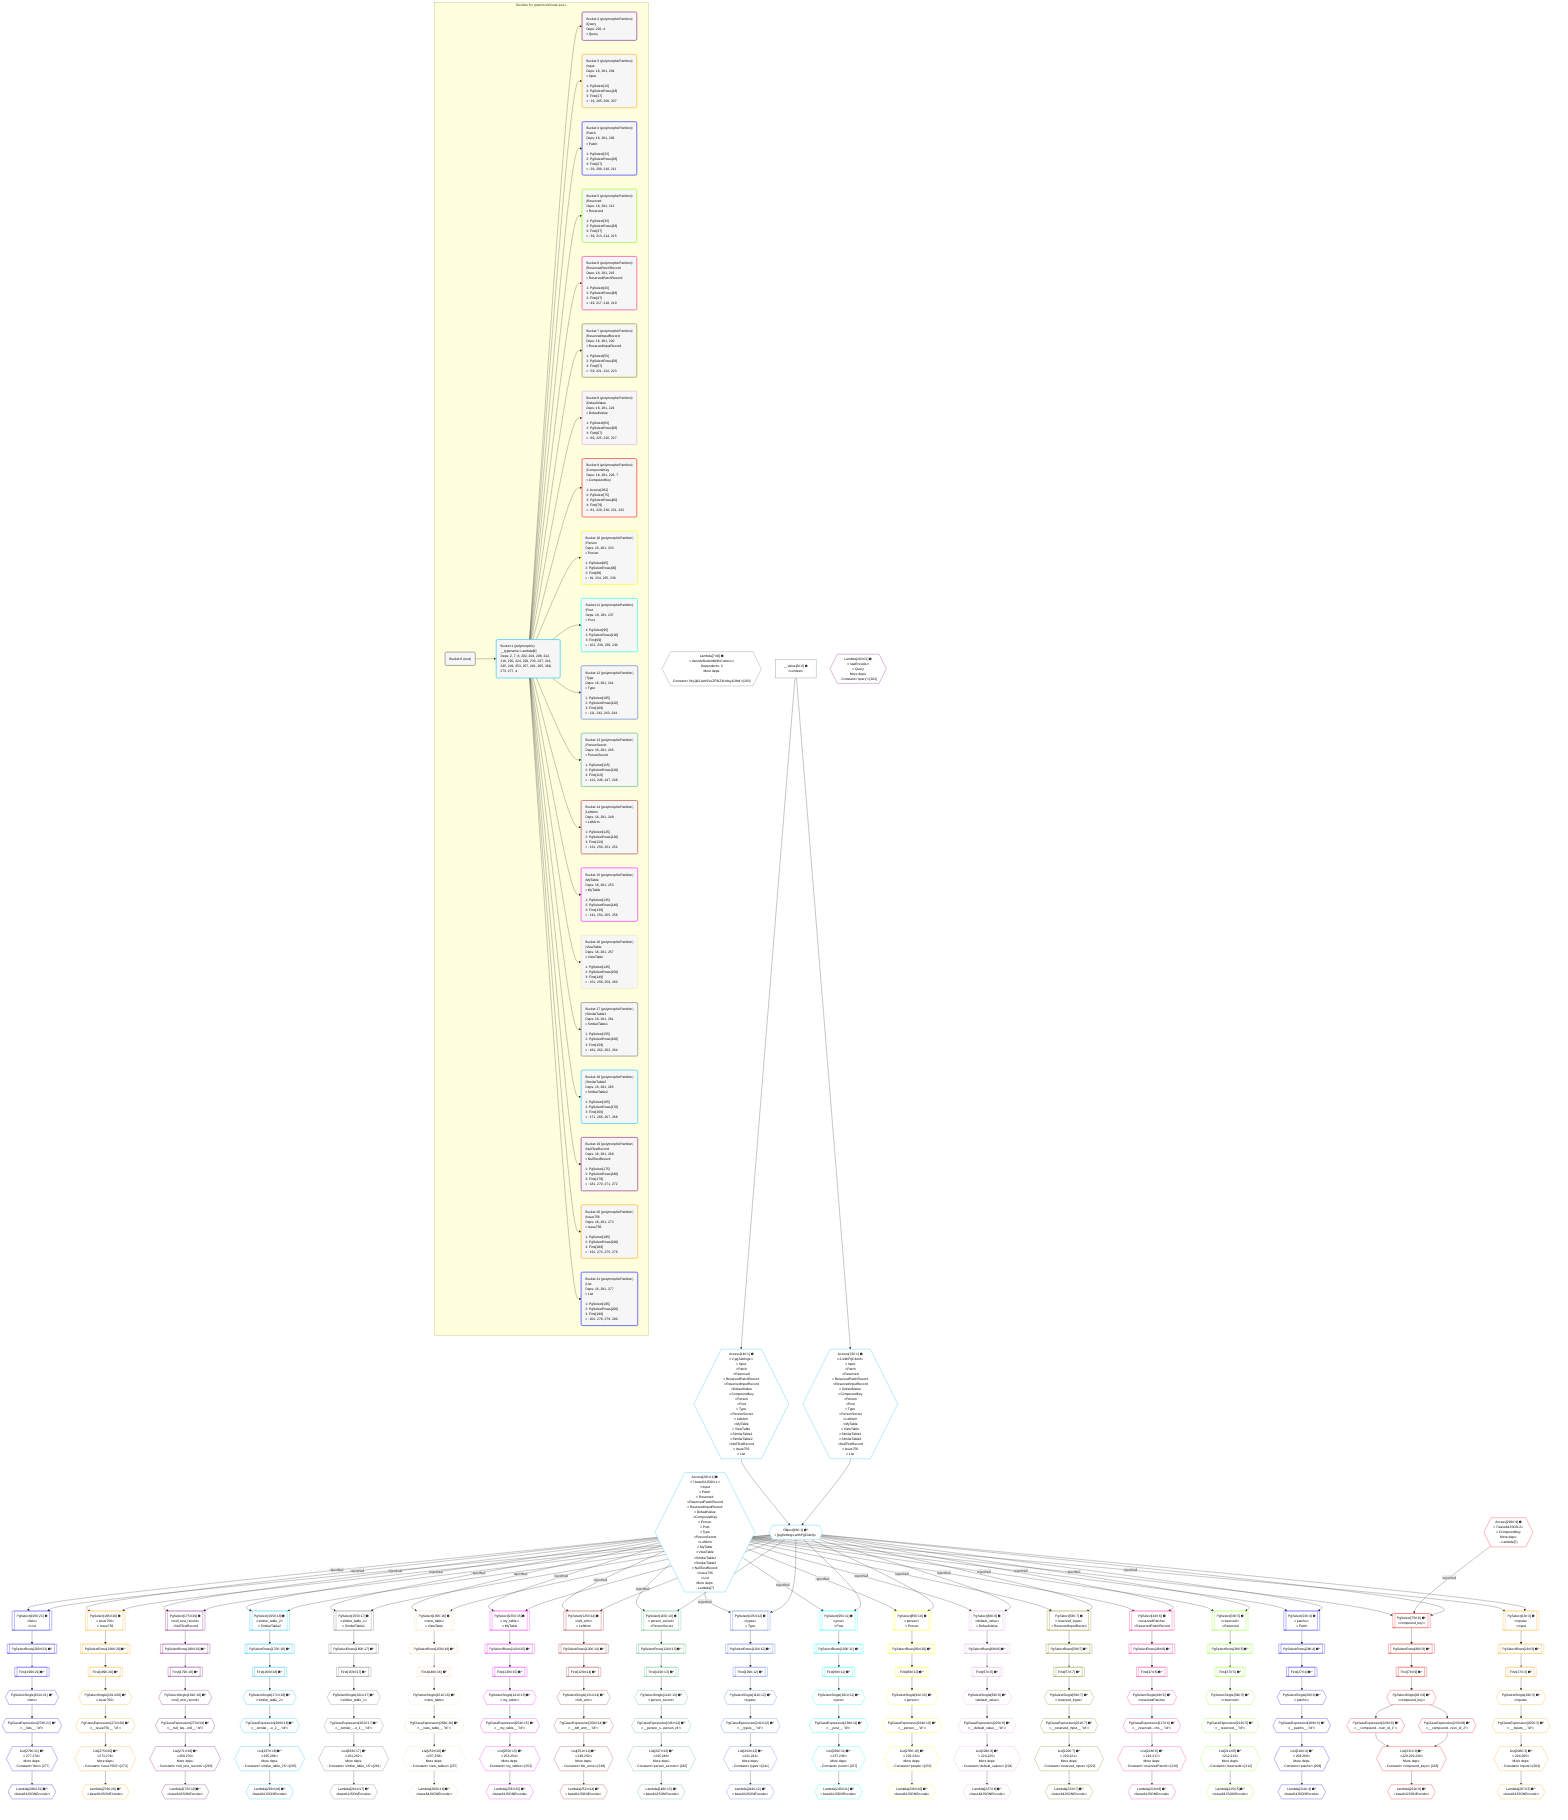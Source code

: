 %%{init: {'themeVariables': { 'fontSize': '12px'}}}%%
graph TD
    classDef path fill:#eee,stroke:#000,color:#000
    classDef plan fill:#fff,stroke-width:1px,color:#000
    classDef itemplan fill:#fff,stroke-width:2px,color:#000
    classDef unbatchedplan fill:#dff,stroke-width:1px,color:#000
    classDef sideeffectplan fill:#fcc,stroke-width:2px,color:#000
    classDef bucket fill:#f6f6f6,color:#000,stroke-width:2px,text-align:left

    subgraph "Buckets for queries/v4/node-just-c"
    Bucket0("Bucket 0 (root)"):::bucket
    Bucket1("Bucket 1 (polymorphic)<br />__typename: Lambda[8]<br />Deps: 2, 7, 8, 202, 204, 208, 212, 216, 220, 224, 228, 233, 237, 241, 245, 249, 253, 257, 261, 265, 269, 273, 277, 4"):::bucket
    Bucket2("Bucket 2 (polymorphicPartition)<br />|Query<br />Deps: 202, 4<br />ᐳQuery"):::bucket
    Bucket3("Bucket 3 (polymorphicPartition)<br />|Input<br />Deps: 16, 281, 204<br />ᐳInput<br /><br />1: PgSelect[13]<br />2: PgSelectRows[18]<br />3: First[17]<br />ᐳ: 19, 205, 206, 207"):::bucket
    Bucket4("Bucket 4 (polymorphicPartition)<br />|Patch<br />Deps: 16, 281, 208<br />ᐳPatch<br /><br />1: PgSelect[23]<br />2: PgSelectRows[28]<br />3: First[27]<br />ᐳ: 29, 209, 210, 211"):::bucket
    Bucket5("Bucket 5 (polymorphicPartition)<br />|Reserved<br />Deps: 16, 281, 212<br />ᐳReserved<br /><br />1: PgSelect[33]<br />2: PgSelectRows[38]<br />3: First[37]<br />ᐳ: 39, 213, 214, 215"):::bucket
    Bucket6("Bucket 6 (polymorphicPartition)<br />|ReservedPatchRecord<br />Deps: 16, 281, 216<br />ᐳReservedPatchRecord<br /><br />1: PgSelect[43]<br />2: PgSelectRows[48]<br />3: First[47]<br />ᐳ: 49, 217, 218, 219"):::bucket
    Bucket7("Bucket 7 (polymorphicPartition)<br />|ReservedInputRecord<br />Deps: 16, 281, 220<br />ᐳReservedInputRecord<br /><br />1: PgSelect[53]<br />2: PgSelectRows[58]<br />3: First[57]<br />ᐳ: 59, 221, 222, 223"):::bucket
    Bucket8("Bucket 8 (polymorphicPartition)<br />|DefaultValue<br />Deps: 16, 281, 224<br />ᐳDefaultValue<br /><br />1: PgSelect[63]<br />2: PgSelectRows[68]<br />3: First[67]<br />ᐳ: 69, 225, 226, 227"):::bucket
    Bucket9("Bucket 9 (polymorphicPartition)<br />|CompoundKey<br />Deps: 16, 281, 228, 7<br />ᐳCompoundKey<br /><br />1: Access[282]<br />2: PgSelect[75]<br />3: PgSelectRows[80]<br />4: First[79]<br />ᐳ: 81, 229, 230, 231, 232"):::bucket
    Bucket10("Bucket 10 (polymorphicPartition)<br />|Person<br />Deps: 16, 281, 233<br />ᐳPerson<br /><br />1: PgSelect[85]<br />2: PgSelectRows[90]<br />3: First[89]<br />ᐳ: 91, 234, 235, 236"):::bucket
    Bucket11("Bucket 11 (polymorphicPartition)<br />|Post<br />Deps: 16, 281, 237<br />ᐳPost<br /><br />1: PgSelect[95]<br />2: PgSelectRows[100]<br />3: First[99]<br />ᐳ: 101, 238, 239, 240"):::bucket
    Bucket12("Bucket 12 (polymorphicPartition)<br />|Type<br />Deps: 16, 281, 241<br />ᐳType<br /><br />1: PgSelect[105]<br />2: PgSelectRows[110]<br />3: First[109]<br />ᐳ: 111, 242, 243, 244"):::bucket
    Bucket13("Bucket 13 (polymorphicPartition)<br />|PersonSecret<br />Deps: 16, 281, 245<br />ᐳPersonSecret<br /><br />1: PgSelect[115]<br />2: PgSelectRows[120]<br />3: First[119]<br />ᐳ: 121, 246, 247, 248"):::bucket
    Bucket14("Bucket 14 (polymorphicPartition)<br />|LeftArm<br />Deps: 16, 281, 249<br />ᐳLeftArm<br /><br />1: PgSelect[125]<br />2: PgSelectRows[130]<br />3: First[129]<br />ᐳ: 131, 250, 251, 252"):::bucket
    Bucket15("Bucket 15 (polymorphicPartition)<br />|MyTable<br />Deps: 16, 281, 253<br />ᐳMyTable<br /><br />1: PgSelect[135]<br />2: PgSelectRows[140]<br />3: First[139]<br />ᐳ: 141, 254, 255, 256"):::bucket
    Bucket16("Bucket 16 (polymorphicPartition)<br />|ViewTable<br />Deps: 16, 281, 257<br />ᐳViewTable<br /><br />1: PgSelect[145]<br />2: PgSelectRows[150]<br />3: First[149]<br />ᐳ: 151, 258, 259, 260"):::bucket
    Bucket17("Bucket 17 (polymorphicPartition)<br />|SimilarTable1<br />Deps: 16, 281, 261<br />ᐳSimilarTable1<br /><br />1: PgSelect[155]<br />2: PgSelectRows[160]<br />3: First[159]<br />ᐳ: 161, 262, 263, 264"):::bucket
    Bucket18("Bucket 18 (polymorphicPartition)<br />|SimilarTable2<br />Deps: 16, 281, 265<br />ᐳSimilarTable2<br /><br />1: PgSelect[165]<br />2: PgSelectRows[170]<br />3: First[169]<br />ᐳ: 171, 266, 267, 268"):::bucket
    Bucket19("Bucket 19 (polymorphicPartition)<br />|NullTestRecord<br />Deps: 16, 281, 269<br />ᐳNullTestRecord<br /><br />1: PgSelect[175]<br />2: PgSelectRows[180]<br />3: First[179]<br />ᐳ: 181, 270, 271, 272"):::bucket
    Bucket20("Bucket 20 (polymorphicPartition)<br />|Issue756<br />Deps: 16, 281, 273<br />ᐳIssue756<br /><br />1: PgSelect[185]<br />2: PgSelectRows[190]<br />3: First[189]<br />ᐳ: 191, 274, 275, 276"):::bucket
    Bucket21("Bucket 21 (polymorphicPartition)<br />|List<br />Deps: 16, 281, 277<br />ᐳList<br /><br />1: PgSelect[195]<br />2: PgSelectRows[200]<br />3: First[199]<br />ᐳ: 201, 278, 279, 280"):::bucket
    end
    Bucket0 --> Bucket1
    Bucket1 --> Bucket2 & Bucket3 & Bucket4 & Bucket5 & Bucket6 & Bucket7 & Bucket8 & Bucket9 & Bucket10 & Bucket11 & Bucket12 & Bucket13 & Bucket14 & Bucket15 & Bucket16 & Bucket17 & Bucket18 & Bucket19 & Bucket20 & Bucket21

    %% plan dependencies
    Lambda7{{"Lambda[7∈0] ➊<br />ᐸdecodeNodeIdWithCodecsᐳ<br />Dependents: 3<br />More deps:<br />- Constantᐸ'WyJjb21wb3VuZF9rZXlzIiwyLDNd'ᐳ[283]"}}:::plan
    __Value2["__Value[2∈0] ➊<br />ᐸcontextᐳ"]:::plan
    Object16{{"Object[16∈1] ➊^<br />ᐸ{pgSettings,withPgClient}ᐳ"}}:::plan
    Access14{{"Access[14∈1] ➊<br />ᐸ2.pgSettingsᐳ<br />ᐳInput<br />ᐳPatch<br />ᐳReserved<br />ᐳReservedPatchRecord<br />ᐳReservedInputRecord<br />ᐳDefaultValue<br />ᐳCompoundKey<br />ᐳPerson<br />ᐳPost<br />ᐳType<br />ᐳPersonSecret<br />ᐳLeftArm<br />ᐳMyTable<br />ᐳViewTable<br />ᐳSimilarTable1<br />ᐳSimilarTable2<br />ᐳNullTestRecord<br />ᐳIssue756<br />ᐳList"}}:::plan
    Access15{{"Access[15∈1] ➊<br />ᐸ2.withPgClientᐳ<br />ᐳInput<br />ᐳPatch<br />ᐳReserved<br />ᐳReservedPatchRecord<br />ᐳReservedInputRecord<br />ᐳDefaultValue<br />ᐳCompoundKey<br />ᐳPerson<br />ᐳPost<br />ᐳType<br />ᐳPersonSecret<br />ᐳLeftArm<br />ᐳMyTable<br />ᐳViewTable<br />ᐳSimilarTable1<br />ᐳSimilarTable2<br />ᐳNullTestRecord<br />ᐳIssue756<br />ᐳList"}}:::plan
    Access14 & Access15 --> Object16
    __Value2 --> Access14
    __Value2 --> Access15
    Access281{{"Access[281∈1] ➊<br />ᐸ7.base64JSON.1ᐳ<br />ᐳInput<br />ᐳPatch<br />ᐳReserved<br />ᐳReservedPatchRecord<br />ᐳReservedInputRecord<br />ᐳDefaultValue<br />ᐳCompoundKey<br />ᐳPerson<br />ᐳPost<br />ᐳType<br />ᐳPersonSecret<br />ᐳLeftArm<br />ᐳMyTable<br />ᐳViewTable<br />ᐳSimilarTable1<br />ᐳSimilarTable2<br />ᐳNullTestRecord<br />ᐳIssue756<br />ᐳList<br />More deps:<br />- Lambda[7]"}}:::plan
    Lambda203{{"Lambda[203∈2] ➊<br />ᐸrawEncodeᐳ<br />ᐳQuery<br />More deps:<br />- Constantᐸ'query'ᐳ[202]"}}:::plan
    PgSelect13[["PgSelect[13∈3] ➊<br />ᐸinputsᐳ<br />ᐳInput"]]:::plan
    Access281 -->|rejectNull| PgSelect13
    Object16 --> PgSelect13
    List206{{"List[206∈3] ➊^<br />ᐸ204,205ᐳ<br />More deps:<br />- Constantᐸ'inputs'ᐳ[204]"}}:::plan
    PgClassExpression205{{"PgClassExpression[205∈3] ➊^<br />ᐸ__inputs__.”id”ᐳ"}}:::plan
    PgClassExpression205 --> List206
    First17[["First[17∈3] ➊^"]]:::plan
    PgSelectRows18[["PgSelectRows[18∈3] ➊^"]]:::plan
    PgSelectRows18 --> First17
    PgSelect13 --> PgSelectRows18
    PgSelectSingle19{{"PgSelectSingle[19∈3] ➊^<br />ᐸinputsᐳ"}}:::plan
    First17 --> PgSelectSingle19
    PgSelectSingle19 --> PgClassExpression205
    Lambda207{{"Lambda[207∈3] ➊^<br />ᐸbase64JSONEncodeᐳ"}}:::plan
    List206 --> Lambda207
    PgSelect23[["PgSelect[23∈4] ➊<br />ᐸpatchsᐳ<br />ᐳPatch"]]:::plan
    Access281 -->|rejectNull| PgSelect23
    Object16 --> PgSelect23
    List210{{"List[210∈4] ➊^<br />ᐸ208,209ᐳ<br />More deps:<br />- Constantᐸ'patchs'ᐳ[208]"}}:::plan
    PgClassExpression209{{"PgClassExpression[209∈4] ➊^<br />ᐸ__patchs__.”id”ᐳ"}}:::plan
    PgClassExpression209 --> List210
    First27[["First[27∈4] ➊^"]]:::plan
    PgSelectRows28[["PgSelectRows[28∈4] ➊^"]]:::plan
    PgSelectRows28 --> First27
    PgSelect23 --> PgSelectRows28
    PgSelectSingle29{{"PgSelectSingle[29∈4] ➊^<br />ᐸpatchsᐳ"}}:::plan
    First27 --> PgSelectSingle29
    PgSelectSingle29 --> PgClassExpression209
    Lambda211{{"Lambda[211∈4] ➊^<br />ᐸbase64JSONEncodeᐳ"}}:::plan
    List210 --> Lambda211
    PgSelect33[["PgSelect[33∈5] ➊<br />ᐸreservedᐳ<br />ᐳReserved"]]:::plan
    Access281 -->|rejectNull| PgSelect33
    Object16 --> PgSelect33
    List214{{"List[214∈5] ➊^<br />ᐸ212,213ᐳ<br />More deps:<br />- Constantᐸ'reserveds'ᐳ[212]"}}:::plan
    PgClassExpression213{{"PgClassExpression[213∈5] ➊^<br />ᐸ__reserved__.”id”ᐳ"}}:::plan
    PgClassExpression213 --> List214
    First37[["First[37∈5] ➊^"]]:::plan
    PgSelectRows38[["PgSelectRows[38∈5] ➊^"]]:::plan
    PgSelectRows38 --> First37
    PgSelect33 --> PgSelectRows38
    PgSelectSingle39{{"PgSelectSingle[39∈5] ➊^<br />ᐸreservedᐳ"}}:::plan
    First37 --> PgSelectSingle39
    PgSelectSingle39 --> PgClassExpression213
    Lambda215{{"Lambda[215∈5] ➊^<br />ᐸbase64JSONEncodeᐳ"}}:::plan
    List214 --> Lambda215
    PgSelect43[["PgSelect[43∈6] ➊<br />ᐸreservedPatchsᐳ<br />ᐳReservedPatchRecord"]]:::plan
    Access281 -->|rejectNull| PgSelect43
    Object16 --> PgSelect43
    List218{{"List[218∈6] ➊^<br />ᐸ216,217ᐳ<br />More deps:<br />- Constantᐸ'reservedPatchs'ᐳ[216]"}}:::plan
    PgClassExpression217{{"PgClassExpression[217∈6] ➊^<br />ᐸ__reserved...chs__.”id”ᐳ"}}:::plan
    PgClassExpression217 --> List218
    First47[["First[47∈6] ➊^"]]:::plan
    PgSelectRows48[["PgSelectRows[48∈6] ➊^"]]:::plan
    PgSelectRows48 --> First47
    PgSelect43 --> PgSelectRows48
    PgSelectSingle49{{"PgSelectSingle[49∈6] ➊^<br />ᐸreservedPatchsᐳ"}}:::plan
    First47 --> PgSelectSingle49
    PgSelectSingle49 --> PgClassExpression217
    Lambda219{{"Lambda[219∈6] ➊^<br />ᐸbase64JSONEncodeᐳ"}}:::plan
    List218 --> Lambda219
    PgSelect53[["PgSelect[53∈7] ➊<br />ᐸreserved_inputᐳ<br />ᐳReservedInputRecord"]]:::plan
    Access281 -->|rejectNull| PgSelect53
    Object16 --> PgSelect53
    List222{{"List[222∈7] ➊^<br />ᐸ220,221ᐳ<br />More deps:<br />- Constantᐸ'reserved_inputs'ᐳ[220]"}}:::plan
    PgClassExpression221{{"PgClassExpression[221∈7] ➊^<br />ᐸ__reserved_input__.”id”ᐳ"}}:::plan
    PgClassExpression221 --> List222
    First57[["First[57∈7] ➊^"]]:::plan
    PgSelectRows58[["PgSelectRows[58∈7] ➊^"]]:::plan
    PgSelectRows58 --> First57
    PgSelect53 --> PgSelectRows58
    PgSelectSingle59{{"PgSelectSingle[59∈7] ➊^<br />ᐸreserved_inputᐳ"}}:::plan
    First57 --> PgSelectSingle59
    PgSelectSingle59 --> PgClassExpression221
    Lambda223{{"Lambda[223∈7] ➊^<br />ᐸbase64JSONEncodeᐳ"}}:::plan
    List222 --> Lambda223
    PgSelect63[["PgSelect[63∈8] ➊<br />ᐸdefault_valueᐳ<br />ᐳDefaultValue"]]:::plan
    Access281 -->|rejectNull| PgSelect63
    Object16 --> PgSelect63
    List226{{"List[226∈8] ➊^<br />ᐸ224,225ᐳ<br />More deps:<br />- Constantᐸ'default_values'ᐳ[224]"}}:::plan
    PgClassExpression225{{"PgClassExpression[225∈8] ➊^<br />ᐸ__default_value__.”id”ᐳ"}}:::plan
    PgClassExpression225 --> List226
    First67[["First[67∈8] ➊^"]]:::plan
    PgSelectRows68[["PgSelectRows[68∈8] ➊^"]]:::plan
    PgSelectRows68 --> First67
    PgSelect63 --> PgSelectRows68
    PgSelectSingle69{{"PgSelectSingle[69∈8] ➊^<br />ᐸdefault_valueᐳ"}}:::plan
    First67 --> PgSelectSingle69
    PgSelectSingle69 --> PgClassExpression225
    Lambda227{{"Lambda[227∈8] ➊^<br />ᐸbase64JSONEncodeᐳ"}}:::plan
    List226 --> Lambda227
    PgSelect75[["PgSelect[75∈9] ➊^<br />ᐸcompound_keyᐳ"]]:::plan
    Access282{{"Access[282∈9] ➊<br />ᐸ7.base64JSON.2ᐳ<br />ᐳCompoundKey<br />More deps:<br />- Lambda[7]"}}:::plan
    Access281 -->|rejectNull| PgSelect75
    Access282 -->|rejectNull| PgSelect75
    Object16 --> PgSelect75
    List231{{"List[231∈9] ➊^<br />ᐸ228,229,230ᐳ<br />More deps:<br />- Constantᐸ'compound_keys'ᐳ[228]"}}:::plan
    PgClassExpression229{{"PgClassExpression[229∈9] ➊^<br />ᐸ__compound...rson_id_1”ᐳ"}}:::plan
    PgClassExpression230{{"PgClassExpression[230∈9] ➊^<br />ᐸ__compound...rson_id_2”ᐳ"}}:::plan
    PgClassExpression229 & PgClassExpression230 --> List231
    First79[["First[79∈9] ➊^"]]:::plan
    PgSelectRows80[["PgSelectRows[80∈9] ➊^"]]:::plan
    PgSelectRows80 --> First79
    PgSelect75 --> PgSelectRows80
    PgSelectSingle81{{"PgSelectSingle[81∈9] ➊^<br />ᐸcompound_keyᐳ"}}:::plan
    First79 --> PgSelectSingle81
    PgSelectSingle81 --> PgClassExpression229
    PgSelectSingle81 --> PgClassExpression230
    Lambda232{{"Lambda[232∈9] ➊^<br />ᐸbase64JSONEncodeᐳ"}}:::plan
    List231 --> Lambda232
    PgSelect85[["PgSelect[85∈10] ➊<br />ᐸpersonᐳ<br />ᐳPerson"]]:::plan
    Access281 -->|rejectNull| PgSelect85
    Object16 --> PgSelect85
    List235{{"List[235∈10] ➊^<br />ᐸ233,234ᐳ<br />More deps:<br />- Constantᐸ'people'ᐳ[233]"}}:::plan
    PgClassExpression234{{"PgClassExpression[234∈10] ➊^<br />ᐸ__person__.”id”ᐳ"}}:::plan
    PgClassExpression234 --> List235
    First89[["First[89∈10] ➊^"]]:::plan
    PgSelectRows90[["PgSelectRows[90∈10] ➊^"]]:::plan
    PgSelectRows90 --> First89
    PgSelect85 --> PgSelectRows90
    PgSelectSingle91{{"PgSelectSingle[91∈10] ➊^<br />ᐸpersonᐳ"}}:::plan
    First89 --> PgSelectSingle91
    PgSelectSingle91 --> PgClassExpression234
    Lambda236{{"Lambda[236∈10] ➊^<br />ᐸbase64JSONEncodeᐳ"}}:::plan
    List235 --> Lambda236
    PgSelect95[["PgSelect[95∈11] ➊<br />ᐸpostᐳ<br />ᐳPost"]]:::plan
    Access281 -->|rejectNull| PgSelect95
    Object16 --> PgSelect95
    List239{{"List[239∈11] ➊^<br />ᐸ237,238ᐳ<br />More deps:<br />- Constantᐸ'posts'ᐳ[237]"}}:::plan
    PgClassExpression238{{"PgClassExpression[238∈11] ➊^<br />ᐸ__post__.”id”ᐳ"}}:::plan
    PgClassExpression238 --> List239
    First99[["First[99∈11] ➊^"]]:::plan
    PgSelectRows100[["PgSelectRows[100∈11] ➊^"]]:::plan
    PgSelectRows100 --> First99
    PgSelect95 --> PgSelectRows100
    PgSelectSingle101{{"PgSelectSingle[101∈11] ➊^<br />ᐸpostᐳ"}}:::plan
    First99 --> PgSelectSingle101
    PgSelectSingle101 --> PgClassExpression238
    Lambda240{{"Lambda[240∈11] ➊^<br />ᐸbase64JSONEncodeᐳ"}}:::plan
    List239 --> Lambda240
    PgSelect105[["PgSelect[105∈12] ➊<br />ᐸtypesᐳ<br />ᐳType"]]:::plan
    Access281 -->|rejectNull| PgSelect105
    Object16 --> PgSelect105
    List243{{"List[243∈12] ➊^<br />ᐸ241,242ᐳ<br />More deps:<br />- Constantᐸ'types'ᐳ[241]"}}:::plan
    PgClassExpression242{{"PgClassExpression[242∈12] ➊^<br />ᐸ__types__.”id”ᐳ"}}:::plan
    PgClassExpression242 --> List243
    First109[["First[109∈12] ➊^"]]:::plan
    PgSelectRows110[["PgSelectRows[110∈12] ➊^"]]:::plan
    PgSelectRows110 --> First109
    PgSelect105 --> PgSelectRows110
    PgSelectSingle111{{"PgSelectSingle[111∈12] ➊^<br />ᐸtypesᐳ"}}:::plan
    First109 --> PgSelectSingle111
    PgSelectSingle111 --> PgClassExpression242
    Lambda244{{"Lambda[244∈12] ➊^<br />ᐸbase64JSONEncodeᐳ"}}:::plan
    List243 --> Lambda244
    PgSelect115[["PgSelect[115∈13] ➊<br />ᐸperson_secretᐳ<br />ᐳPersonSecret"]]:::plan
    Access281 -->|rejectNull| PgSelect115
    Object16 --> PgSelect115
    List247{{"List[247∈13] ➊^<br />ᐸ245,246ᐳ<br />More deps:<br />- Constantᐸ'person_secrets'ᐳ[245]"}}:::plan
    PgClassExpression246{{"PgClassExpression[246∈13] ➊^<br />ᐸ__person_s...person_id”ᐳ"}}:::plan
    PgClassExpression246 --> List247
    First119[["First[119∈13] ➊^"]]:::plan
    PgSelectRows120[["PgSelectRows[120∈13] ➊^"]]:::plan
    PgSelectRows120 --> First119
    PgSelect115 --> PgSelectRows120
    PgSelectSingle121{{"PgSelectSingle[121∈13] ➊^<br />ᐸperson_secretᐳ"}}:::plan
    First119 --> PgSelectSingle121
    PgSelectSingle121 --> PgClassExpression246
    Lambda248{{"Lambda[248∈13] ➊^<br />ᐸbase64JSONEncodeᐳ"}}:::plan
    List247 --> Lambda248
    PgSelect125[["PgSelect[125∈14] ➊<br />ᐸleft_armᐳ<br />ᐳLeftArm"]]:::plan
    Access281 -->|rejectNull| PgSelect125
    Object16 --> PgSelect125
    List251{{"List[251∈14] ➊^<br />ᐸ249,250ᐳ<br />More deps:<br />- Constantᐸ'left_arms'ᐳ[249]"}}:::plan
    PgClassExpression250{{"PgClassExpression[250∈14] ➊^<br />ᐸ__left_arm__.”id”ᐳ"}}:::plan
    PgClassExpression250 --> List251
    First129[["First[129∈14] ➊^"]]:::plan
    PgSelectRows130[["PgSelectRows[130∈14] ➊^"]]:::plan
    PgSelectRows130 --> First129
    PgSelect125 --> PgSelectRows130
    PgSelectSingle131{{"PgSelectSingle[131∈14] ➊^<br />ᐸleft_armᐳ"}}:::plan
    First129 --> PgSelectSingle131
    PgSelectSingle131 --> PgClassExpression250
    Lambda252{{"Lambda[252∈14] ➊^<br />ᐸbase64JSONEncodeᐳ"}}:::plan
    List251 --> Lambda252
    PgSelect135[["PgSelect[135∈15] ➊<br />ᐸmy_tableᐳ<br />ᐳMyTable"]]:::plan
    Access281 -->|rejectNull| PgSelect135
    Object16 --> PgSelect135
    List255{{"List[255∈15] ➊^<br />ᐸ253,254ᐳ<br />More deps:<br />- Constantᐸ'my_tables'ᐳ[253]"}}:::plan
    PgClassExpression254{{"PgClassExpression[254∈15] ➊^<br />ᐸ__my_table__.”id”ᐳ"}}:::plan
    PgClassExpression254 --> List255
    First139[["First[139∈15] ➊^"]]:::plan
    PgSelectRows140[["PgSelectRows[140∈15] ➊^"]]:::plan
    PgSelectRows140 --> First139
    PgSelect135 --> PgSelectRows140
    PgSelectSingle141{{"PgSelectSingle[141∈15] ➊^<br />ᐸmy_tableᐳ"}}:::plan
    First139 --> PgSelectSingle141
    PgSelectSingle141 --> PgClassExpression254
    Lambda256{{"Lambda[256∈15] ➊^<br />ᐸbase64JSONEncodeᐳ"}}:::plan
    List255 --> Lambda256
    PgSelect145[["PgSelect[145∈16] ➊<br />ᐸview_tableᐳ<br />ᐳViewTable"]]:::plan
    Access281 -->|rejectNull| PgSelect145
    Object16 --> PgSelect145
    List259{{"List[259∈16] ➊^<br />ᐸ257,258ᐳ<br />More deps:<br />- Constantᐸ'view_tables'ᐳ[257]"}}:::plan
    PgClassExpression258{{"PgClassExpression[258∈16] ➊^<br />ᐸ__view_table__.”id”ᐳ"}}:::plan
    PgClassExpression258 --> List259
    First149[["First[149∈16] ➊^"]]:::plan
    PgSelectRows150[["PgSelectRows[150∈16] ➊^"]]:::plan
    PgSelectRows150 --> First149
    PgSelect145 --> PgSelectRows150
    PgSelectSingle151{{"PgSelectSingle[151∈16] ➊^<br />ᐸview_tableᐳ"}}:::plan
    First149 --> PgSelectSingle151
    PgSelectSingle151 --> PgClassExpression258
    Lambda260{{"Lambda[260∈16] ➊^<br />ᐸbase64JSONEncodeᐳ"}}:::plan
    List259 --> Lambda260
    PgSelect155[["PgSelect[155∈17] ➊<br />ᐸsimilar_table_1ᐳ<br />ᐳSimilarTable1"]]:::plan
    Access281 -->|rejectNull| PgSelect155
    Object16 --> PgSelect155
    List263{{"List[263∈17] ➊^<br />ᐸ261,262ᐳ<br />More deps:<br />- Constantᐸ'similar_table_1S'ᐳ[261]"}}:::plan
    PgClassExpression262{{"PgClassExpression[262∈17] ➊^<br />ᐸ__similar_...e_1__.”id”ᐳ"}}:::plan
    PgClassExpression262 --> List263
    First159[["First[159∈17] ➊^"]]:::plan
    PgSelectRows160[["PgSelectRows[160∈17] ➊^"]]:::plan
    PgSelectRows160 --> First159
    PgSelect155 --> PgSelectRows160
    PgSelectSingle161{{"PgSelectSingle[161∈17] ➊^<br />ᐸsimilar_table_1ᐳ"}}:::plan
    First159 --> PgSelectSingle161
    PgSelectSingle161 --> PgClassExpression262
    Lambda264{{"Lambda[264∈17] ➊^<br />ᐸbase64JSONEncodeᐳ"}}:::plan
    List263 --> Lambda264
    PgSelect165[["PgSelect[165∈18] ➊<br />ᐸsimilar_table_2ᐳ<br />ᐳSimilarTable2"]]:::plan
    Access281 -->|rejectNull| PgSelect165
    Object16 --> PgSelect165
    List267{{"List[267∈18] ➊^<br />ᐸ265,266ᐳ<br />More deps:<br />- Constantᐸ'similar_table_2S'ᐳ[265]"}}:::plan
    PgClassExpression266{{"PgClassExpression[266∈18] ➊^<br />ᐸ__similar_...e_2__.”id”ᐳ"}}:::plan
    PgClassExpression266 --> List267
    First169[["First[169∈18] ➊^"]]:::plan
    PgSelectRows170[["PgSelectRows[170∈18] ➊^"]]:::plan
    PgSelectRows170 --> First169
    PgSelect165 --> PgSelectRows170
    PgSelectSingle171{{"PgSelectSingle[171∈18] ➊^<br />ᐸsimilar_table_2ᐳ"}}:::plan
    First169 --> PgSelectSingle171
    PgSelectSingle171 --> PgClassExpression266
    Lambda268{{"Lambda[268∈18] ➊^<br />ᐸbase64JSONEncodeᐳ"}}:::plan
    List267 --> Lambda268
    PgSelect175[["PgSelect[175∈19] ➊<br />ᐸnull_test_recordᐳ<br />ᐳNullTestRecord"]]:::plan
    Access281 -->|rejectNull| PgSelect175
    Object16 --> PgSelect175
    List271{{"List[271∈19] ➊^<br />ᐸ269,270ᐳ<br />More deps:<br />- Constantᐸ'null_test_records'ᐳ[269]"}}:::plan
    PgClassExpression270{{"PgClassExpression[270∈19] ➊^<br />ᐸ__null_tes...ord__.”id”ᐳ"}}:::plan
    PgClassExpression270 --> List271
    First179[["First[179∈19] ➊^"]]:::plan
    PgSelectRows180[["PgSelectRows[180∈19] ➊^"]]:::plan
    PgSelectRows180 --> First179
    PgSelect175 --> PgSelectRows180
    PgSelectSingle181{{"PgSelectSingle[181∈19] ➊^<br />ᐸnull_test_recordᐳ"}}:::plan
    First179 --> PgSelectSingle181
    PgSelectSingle181 --> PgClassExpression270
    Lambda272{{"Lambda[272∈19] ➊^<br />ᐸbase64JSONEncodeᐳ"}}:::plan
    List271 --> Lambda272
    PgSelect185[["PgSelect[185∈20] ➊<br />ᐸissue756ᐳ<br />ᐳIssue756"]]:::plan
    Access281 -->|rejectNull| PgSelect185
    Object16 --> PgSelect185
    List275{{"List[275∈20] ➊^<br />ᐸ273,274ᐳ<br />More deps:<br />- Constantᐸ'issue756S'ᐳ[273]"}}:::plan
    PgClassExpression274{{"PgClassExpression[274∈20] ➊^<br />ᐸ__issue756__.”id”ᐳ"}}:::plan
    PgClassExpression274 --> List275
    First189[["First[189∈20] ➊^"]]:::plan
    PgSelectRows190[["PgSelectRows[190∈20] ➊^"]]:::plan
    PgSelectRows190 --> First189
    PgSelect185 --> PgSelectRows190
    PgSelectSingle191{{"PgSelectSingle[191∈20] ➊^<br />ᐸissue756ᐳ"}}:::plan
    First189 --> PgSelectSingle191
    PgSelectSingle191 --> PgClassExpression274
    Lambda276{{"Lambda[276∈20] ➊^<br />ᐸbase64JSONEncodeᐳ"}}:::plan
    List275 --> Lambda276
    PgSelect195[["PgSelect[195∈21] ➊<br />ᐸlistsᐳ<br />ᐳList"]]:::plan
    Access281 -->|rejectNull| PgSelect195
    Object16 --> PgSelect195
    List279{{"List[279∈21] ➊^<br />ᐸ277,278ᐳ<br />More deps:<br />- Constantᐸ'lists'ᐳ[277]"}}:::plan
    PgClassExpression278{{"PgClassExpression[278∈21] ➊^<br />ᐸ__lists__.”id”ᐳ"}}:::plan
    PgClassExpression278 --> List279
    First199[["First[199∈21] ➊^"]]:::plan
    PgSelectRows200[["PgSelectRows[200∈21] ➊^"]]:::plan
    PgSelectRows200 --> First199
    PgSelect195 --> PgSelectRows200
    PgSelectSingle201{{"PgSelectSingle[201∈21] ➊^<br />ᐸlistsᐳ"}}:::plan
    First199 --> PgSelectSingle201
    PgSelectSingle201 --> PgClassExpression278
    Lambda280{{"Lambda[280∈21] ➊^<br />ᐸbase64JSONEncodeᐳ"}}:::plan
    List279 --> Lambda280

    %% define steps
    classDef bucket0 stroke:#696969
    class Bucket0,__Value2,Lambda7 bucket0
    classDef bucket1 stroke:#00bfff
    class Bucket1,Access14,Access15,Object16,Access281 bucket1
    classDef bucket2 stroke:#7f007f
    class Bucket2,Lambda203 bucket2
    classDef bucket3 stroke:#ffa500
    class Bucket3,PgSelect13,First17,PgSelectRows18,PgSelectSingle19,PgClassExpression205,List206,Lambda207 bucket3
    classDef bucket4 stroke:#0000ff
    class Bucket4,PgSelect23,First27,PgSelectRows28,PgSelectSingle29,PgClassExpression209,List210,Lambda211 bucket4
    classDef bucket5 stroke:#7fff00
    class Bucket5,PgSelect33,First37,PgSelectRows38,PgSelectSingle39,PgClassExpression213,List214,Lambda215 bucket5
    classDef bucket6 stroke:#ff1493
    class Bucket6,PgSelect43,First47,PgSelectRows48,PgSelectSingle49,PgClassExpression217,List218,Lambda219 bucket6
    classDef bucket7 stroke:#808000
    class Bucket7,PgSelect53,First57,PgSelectRows58,PgSelectSingle59,PgClassExpression221,List222,Lambda223 bucket7
    classDef bucket8 stroke:#dda0dd
    class Bucket8,PgSelect63,First67,PgSelectRows68,PgSelectSingle69,PgClassExpression225,List226,Lambda227 bucket8
    classDef bucket9 stroke:#ff0000
    class Bucket9,PgSelect75,First79,PgSelectRows80,PgSelectSingle81,PgClassExpression229,PgClassExpression230,List231,Lambda232,Access282 bucket9
    classDef bucket10 stroke:#ffff00
    class Bucket10,PgSelect85,First89,PgSelectRows90,PgSelectSingle91,PgClassExpression234,List235,Lambda236 bucket10
    classDef bucket11 stroke:#00ffff
    class Bucket11,PgSelect95,First99,PgSelectRows100,PgSelectSingle101,PgClassExpression238,List239,Lambda240 bucket11
    classDef bucket12 stroke:#4169e1
    class Bucket12,PgSelect105,First109,PgSelectRows110,PgSelectSingle111,PgClassExpression242,List243,Lambda244 bucket12
    classDef bucket13 stroke:#3cb371
    class Bucket13,PgSelect115,First119,PgSelectRows120,PgSelectSingle121,PgClassExpression246,List247,Lambda248 bucket13
    classDef bucket14 stroke:#a52a2a
    class Bucket14,PgSelect125,First129,PgSelectRows130,PgSelectSingle131,PgClassExpression250,List251,Lambda252 bucket14
    classDef bucket15 stroke:#ff00ff
    class Bucket15,PgSelect135,First139,PgSelectRows140,PgSelectSingle141,PgClassExpression254,List255,Lambda256 bucket15
    classDef bucket16 stroke:#f5deb3
    class Bucket16,PgSelect145,First149,PgSelectRows150,PgSelectSingle151,PgClassExpression258,List259,Lambda260 bucket16
    classDef bucket17 stroke:#696969
    class Bucket17,PgSelect155,First159,PgSelectRows160,PgSelectSingle161,PgClassExpression262,List263,Lambda264 bucket17
    classDef bucket18 stroke:#00bfff
    class Bucket18,PgSelect165,First169,PgSelectRows170,PgSelectSingle171,PgClassExpression266,List267,Lambda268 bucket18
    classDef bucket19 stroke:#7f007f
    class Bucket19,PgSelect175,First179,PgSelectRows180,PgSelectSingle181,PgClassExpression270,List271,Lambda272 bucket19
    classDef bucket20 stroke:#ffa500
    class Bucket20,PgSelect185,First189,PgSelectRows190,PgSelectSingle191,PgClassExpression274,List275,Lambda276 bucket20
    classDef bucket21 stroke:#0000ff
    class Bucket21,PgSelect195,First199,PgSelectRows200,PgSelectSingle201,PgClassExpression278,List279,Lambda280 bucket21